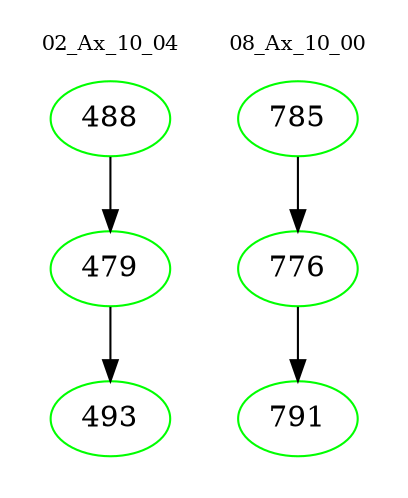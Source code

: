 digraph{
subgraph cluster_0 {
color = white
label = "02_Ax_10_04";
fontsize=10;
T0_488 [label="488", color="green"]
T0_488 -> T0_479 [color="black"]
T0_479 [label="479", color="green"]
T0_479 -> T0_493 [color="black"]
T0_493 [label="493", color="green"]
}
subgraph cluster_1 {
color = white
label = "08_Ax_10_00";
fontsize=10;
T1_785 [label="785", color="green"]
T1_785 -> T1_776 [color="black"]
T1_776 [label="776", color="green"]
T1_776 -> T1_791 [color="black"]
T1_791 [label="791", color="green"]
}
}
